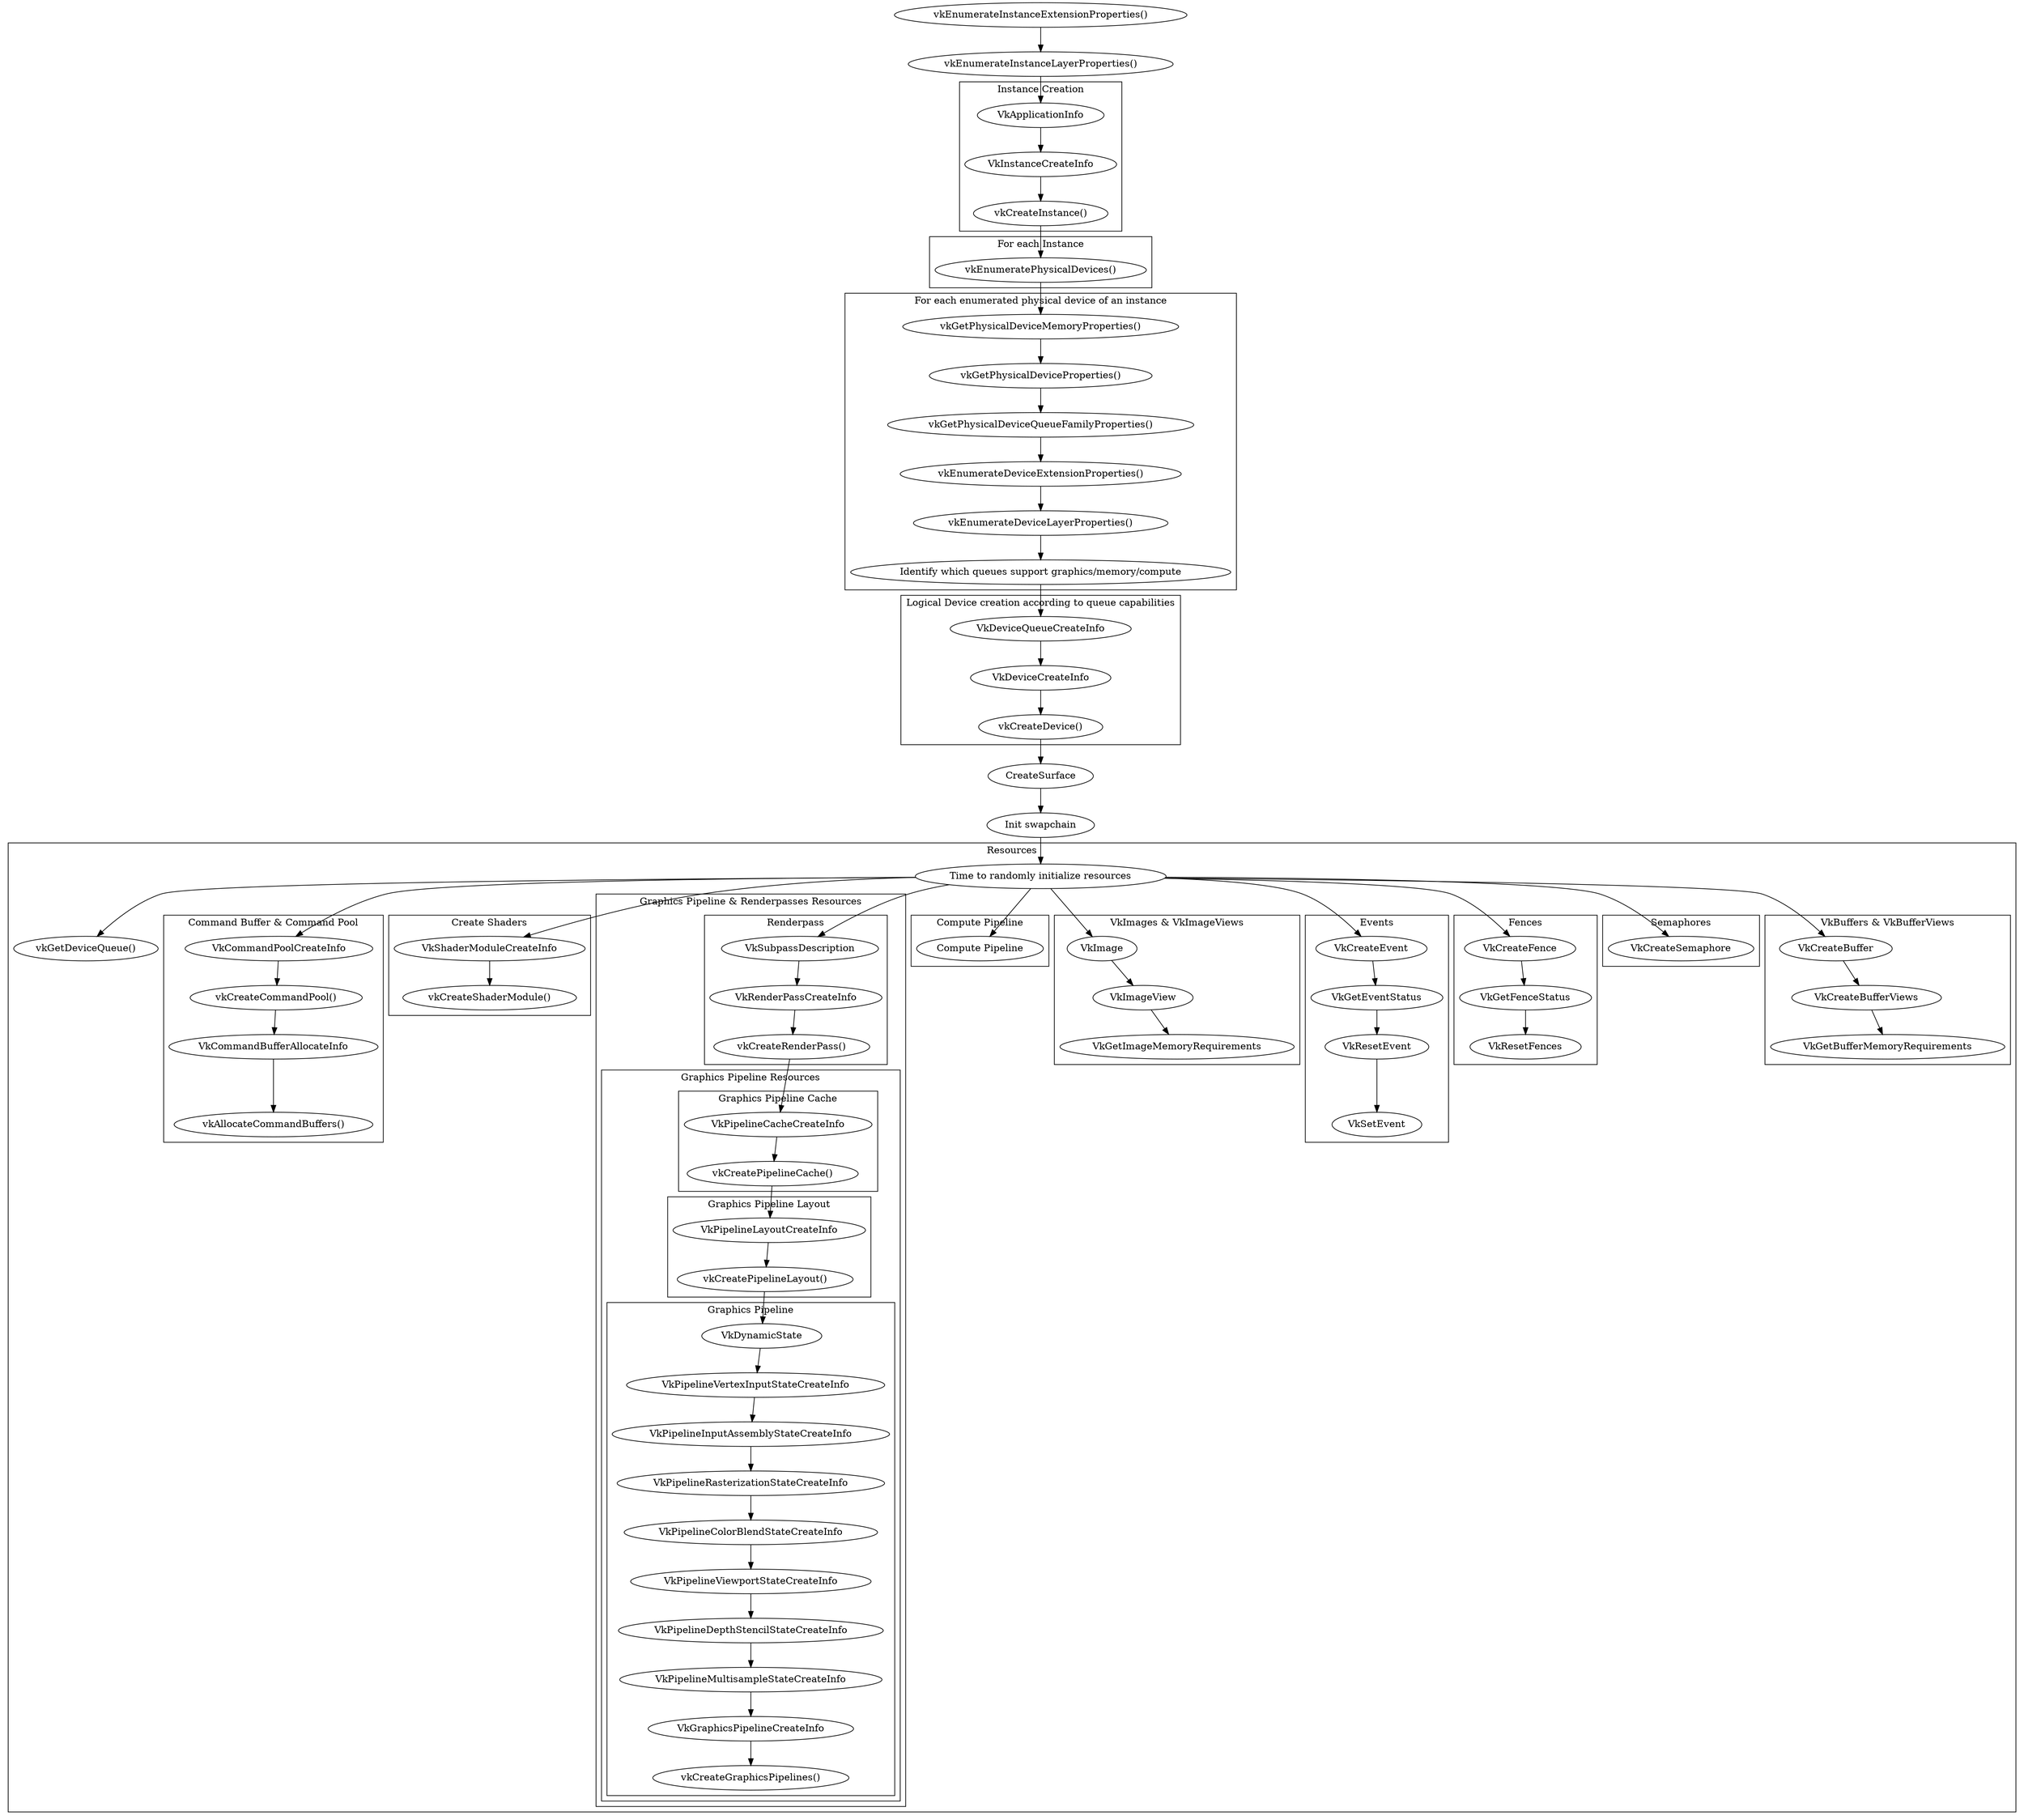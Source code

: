 digraph graphname
{
	a[label="vkEnumerateInstanceExtensionProperties()"];
	b[label="vkEnumerateInstanceLayerProperties()"];

	c[label="VkApplicationInfo"];
	d[label="VkInstanceCreateInfo"];
	e[label="vkCreateInstance()"];

	f[label="vkEnumeratePhysicalDevices()"];

	g[label="vkGetPhysicalDeviceMemoryProperties()"];
	h[label="vkGetPhysicalDeviceProperties()"];
	i[label="vkGetPhysicalDeviceQueueFamilyProperties()"];
	j[label="vkEnumerateDeviceExtensionProperties()"];
	k[label="vkEnumerateDeviceLayerProperties()"];
	l[label="Identify which queues support graphics/memory/compute"];

	m[label="VkDeviceQueueCreateInfo"];
	n[label="VkDeviceCreateInfo"];
	o[label="vkCreateDevice()"];

	p[label="Time to randomly initialize resources"];

	q[label="vkGetDeviceQueue()"];
	r[label="VkCommandPoolCreateInfo"];
	s[label="vkCreateCommandPool()"];
	t[label="VkCommandBufferAllocateInfo"];
	u[label="vkAllocateCommandBuffers()"];

	v[label="VkShaderModuleCreateInfo"];
	w[label="vkCreateShaderModule()"];

	x[label="VkSubpassDescription"];
	y[label="VkRenderPassCreateInfo"];
	z[label="vkCreateRenderPass()"];

	x[label="VkSubpassDescription"];
	y[label="VkRenderPassCreateInfo"];
	z[label="vkCreateRenderPass()"];

	aa[label="VkPipelineCacheCreateInfo"];
	ab[label="vkCreatePipelineCache()"];

	ac[label="VkPipelineLayoutCreateInfo"];
	ad[label="vkCreatePipelineLayout()"];

	ae[label="VkDynamicState"];
	af[label="VkPipelineVertexInputStateCreateInfo"];
	ag[label="VkPipelineInputAssemblyStateCreateInfo"];
	ah[label="VkPipelineRasterizationStateCreateInfo"];
	ai[label="VkPipelineColorBlendStateCreateInfo"];
	aj[label="VkPipelineViewportStateCreateInfo"];
	ak[label="VkPipelineDepthStencilStateCreateInfo"];
	al[label="VkPipelineMultisampleStateCreateInfo"];
	am[label="VkGraphicsPipelineCreateInfo"];
	an[label="vkCreateGraphicsPipelines()"];

	ao[label="Compute Pipeline"];

	ap[label="VkImage"];
    aq[label="VkImageView"];
    aac[label="VkGetImageMemoryRequirements"];

	ar[label="VkCreateEvent"];
	as[label="VkGetEventStatus"];
    at[label="VkResetEvent"];
    au[label="VkSetEvent"];

    av[label="VkCreateFence"];
    aw[label="VkGetFenceStatus"];
    ax[label="VkResetFences"];

    ay[label="VkCreateSemaphore"];

    az[label="VkCreateBuffer"];
    aaa[label="VkCreateBufferViews"];
    aab[label="VkGetBufferMemoryRequirements"];
	aad[label="CreateSurface"];
	aae[label="Init swapchain"];

	a -> b;
	b -> c;

	subgraph cluster_0
	{
		label = "Instance Creation";
		c -> d;
		d -> e;
	}

	subgraph cluster_1
	{
		label = "For each Instance";
		e -> f;
	}

	subgraph cluster_2
	{
		label = "For each enumerated physical device of an instance";
		f -> g;
		g -> h;
		h -> i;
		i -> j;
		j -> k;
		k -> l;
	}

	subgraph cluster_3
	{
		label = "Logical Device creation according to queue capabilities";
		l -> m;
		m -> n;
		n -> o;
	}

	o -> aad;
	aad -> aae;
	aae -> p;

	subgraph cluster_4
	{
		label = "Resources";
		p -> q;
		p -> r;
		p -> v;
		p -> x;
		p -> ao;
		p -> ap;
		p -> ar;
		p -> av;
		p -> ay;
		p -> az;

		subgraph cluster_5
		{
			label = "Command Buffer & Command Pool";
			r -> s;
			s -> t;
			t -> u;
		}

		subgraph cluster_6
		{
			label = "Create Shaders";
			v -> w;
		}

		subgraph cluster_7
		{
			label = "Graphics Pipeline & Renderpasses Resources";

			subgraph cluster_8
			{
				label = "Renderpass";
				x -> y;
				y -> z;
			}

			z -> aa;

			subgraph cluster_9
			{
				label = "Graphics Pipeline Resources";

				subgraph cluster_10
				{
					label = "Graphics Pipeline Cache";
					aa -> ab;
				}

				ab -> ac;

				subgraph cluster_11
				{
					label = "Graphics Pipeline Layout";
					ac -> ad;
				}

				ad -> ae;

				subgraph cluster_12
				{
					label = "Graphics Pipeline";
					ae -> af;
					af -> ag;
					ag -> ah;
					ah -> ai;
					ai -> aj;
					aj -> ak;
					ak -> al;
					al -> am;
					am -> an;
				}
			}
		}

		subgraph cluster_13
		{
			label = "Compute Pipeline";
			ao;
		}

		subgraph cluster_14
		{
			label = "VkImages & VkImageViews";
			ap -> aq;
			aq -> aac;
		}

		subgraph cluster_15
		{
			label = "VkBuffers & VkBufferViews";
			az -> aaa;
			aaa -> aab;
		}

		subgraph cluster_16
        {
            label = "Events";
            ar -> as;
            as -> at;
            at -> au;
        }

        subgraph cluster_17
        {
            label = "Fences";
            av -> aw;
            aw -> ax;
        }

        subgraph cluster_18
        {
            label = "Semaphores";
            ay;
        }
	}


}
